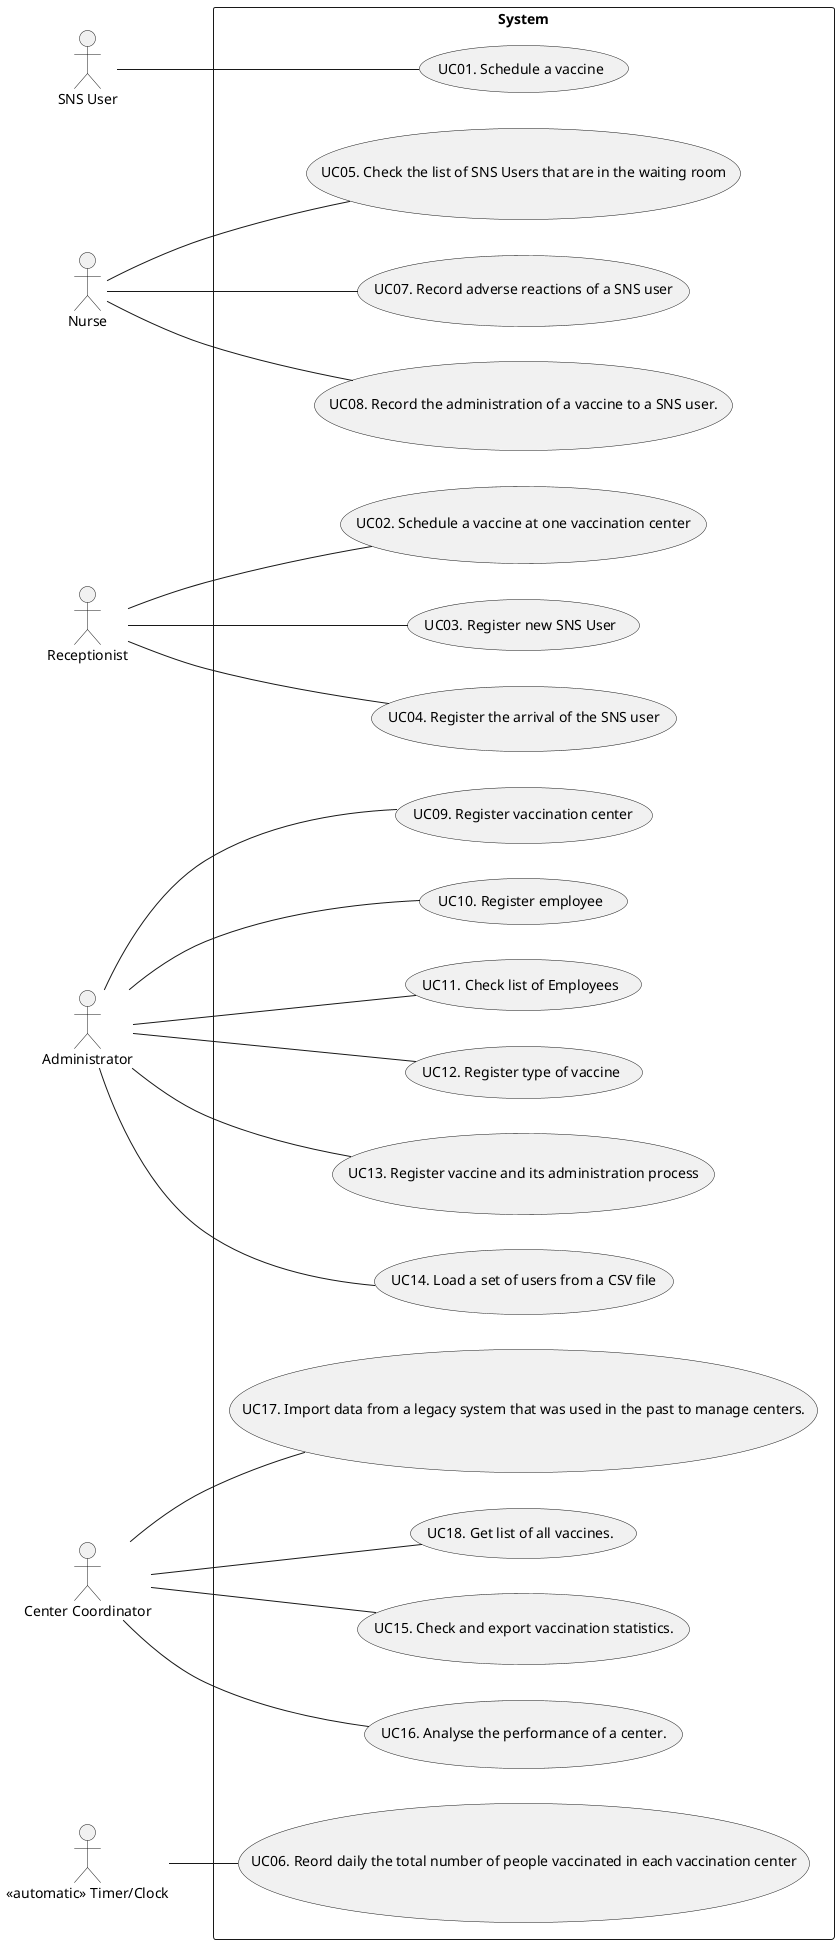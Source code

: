 @startuml UCD

left to right direction

actor "SNS User" as user
actor "Nurse" as nurse
actor "Receptionist" as recept
actor "Administrator" as admin
actor "Center Coordinator" as coordinator
actor "<<automatic>> Timer/Clock" as timer

rectangle System {
  usecase "UC01. Schedule a vaccine" as UC01
  usecase "UC02. Schedule a vaccine at one vaccination center" as UC02
  usecase "UC03. Register new SNS User" as UC03
  usecase "UC04. Register the arrival of the SNS user" as UC04
  usecase "UC05. Check the list of SNS Users that are in the waiting room" as UC05
  usecase "UC06. Reord daily the total number of people vaccinated in each vaccination center" as UC06  
  usecase "UC07. Record adverse reactions of a SNS user" as UC07 
  usecase "UC08. Record the administration of a vaccine to a SNS user." as UC08
  usecase "UC09. Register vaccination center" as UC09
  usecase "UC10. Register employee" as UC10
  usecase "UC11. Check list of Employees" as UC11
  usecase "UC12. Register type of vaccine" as UC12
  usecase "UC13. Register vaccine and its administration process" as UC13
  usecase "UC14. Load a set of users from a CSV file" as UC14
  usecase "UC15. Check and export vaccination statistics." as UC15
  usecase "UC16. Analyse the performance of a center." as UC16
  usecase "UC17. Import data from a legacy system that was used in the past to manage centers." as UC17  
  usecase "UC18. Get list of all vaccines." as UC18
}

user -- UC01
recept -- UC02
recept -- UC03
recept -- UC04
nurse -- UC05
timer -- UC06
nurse -- UC07
nurse -- UC08
admin -- UC09
admin -- UC10
admin -- UC11
admin -- UC12
admin -- UC13
admin -- UC14
coordinator -- UC15
coordinator -- UC16
coordinator -- UC17
coordinator -- UC18
@enduml
